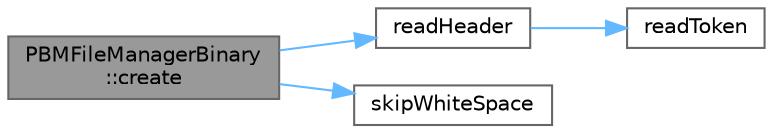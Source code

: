 digraph "PBMFileManagerBinary::create"
{
 // INTERACTIVE_SVG=YES
 // LATEX_PDF_SIZE
  bgcolor="transparent";
  edge [fontname=Helvetica,fontsize=10,labelfontname=Helvetica,labelfontsize=10];
  node [fontname=Helvetica,fontsize=10,shape=box,height=0.2,width=0.4];
  rankdir="LR";
  Node1 [id="Node000001",label="PBMFileManagerBinary\l::create",height=0.2,width=0.4,color="gray40", fillcolor="grey60", style="filled", fontcolor="black",tooltip="Creates a file from the input stream and given filename."];
  Node1 -> Node2 [id="edge1_Node000001_Node000002",color="steelblue1",style="solid",tooltip=" "];
  Node2 [id="Node000002",label="readHeader",height=0.2,width=0.4,color="grey40", fillcolor="white", style="filled",URL="$_helpers_8hpp.html#a5a414650afb2f60b7a39c3eb734802a6",tooltip="Reads the header of a PNM file from an input stream."];
  Node2 -> Node3 [id="edge2_Node000002_Node000003",color="steelblue1",style="solid",tooltip=" "];
  Node3 [id="Node000003",label="readToken",height=0.2,width=0.4,color="grey40", fillcolor="white", style="filled",URL="$_helpers_8hpp.html#aa0008db5b227ad5bfff9da4eac62157b",tooltip="Reads the next valid token from a PNM file input stream."];
  Node1 -> Node4 [id="edge3_Node000001_Node000004",color="steelblue1",style="solid",tooltip=" "];
  Node4 [id="Node000004",label="skipWhiteSpace",height=0.2,width=0.4,color="grey40", fillcolor="white", style="filled",URL="$_helpers_8hpp.html#a3e22c14825bacd897498f9ae7034d2a0",tooltip="Skips whitespace characters in the stream and positions the stream at the next non-whitespace charact..."];
}
